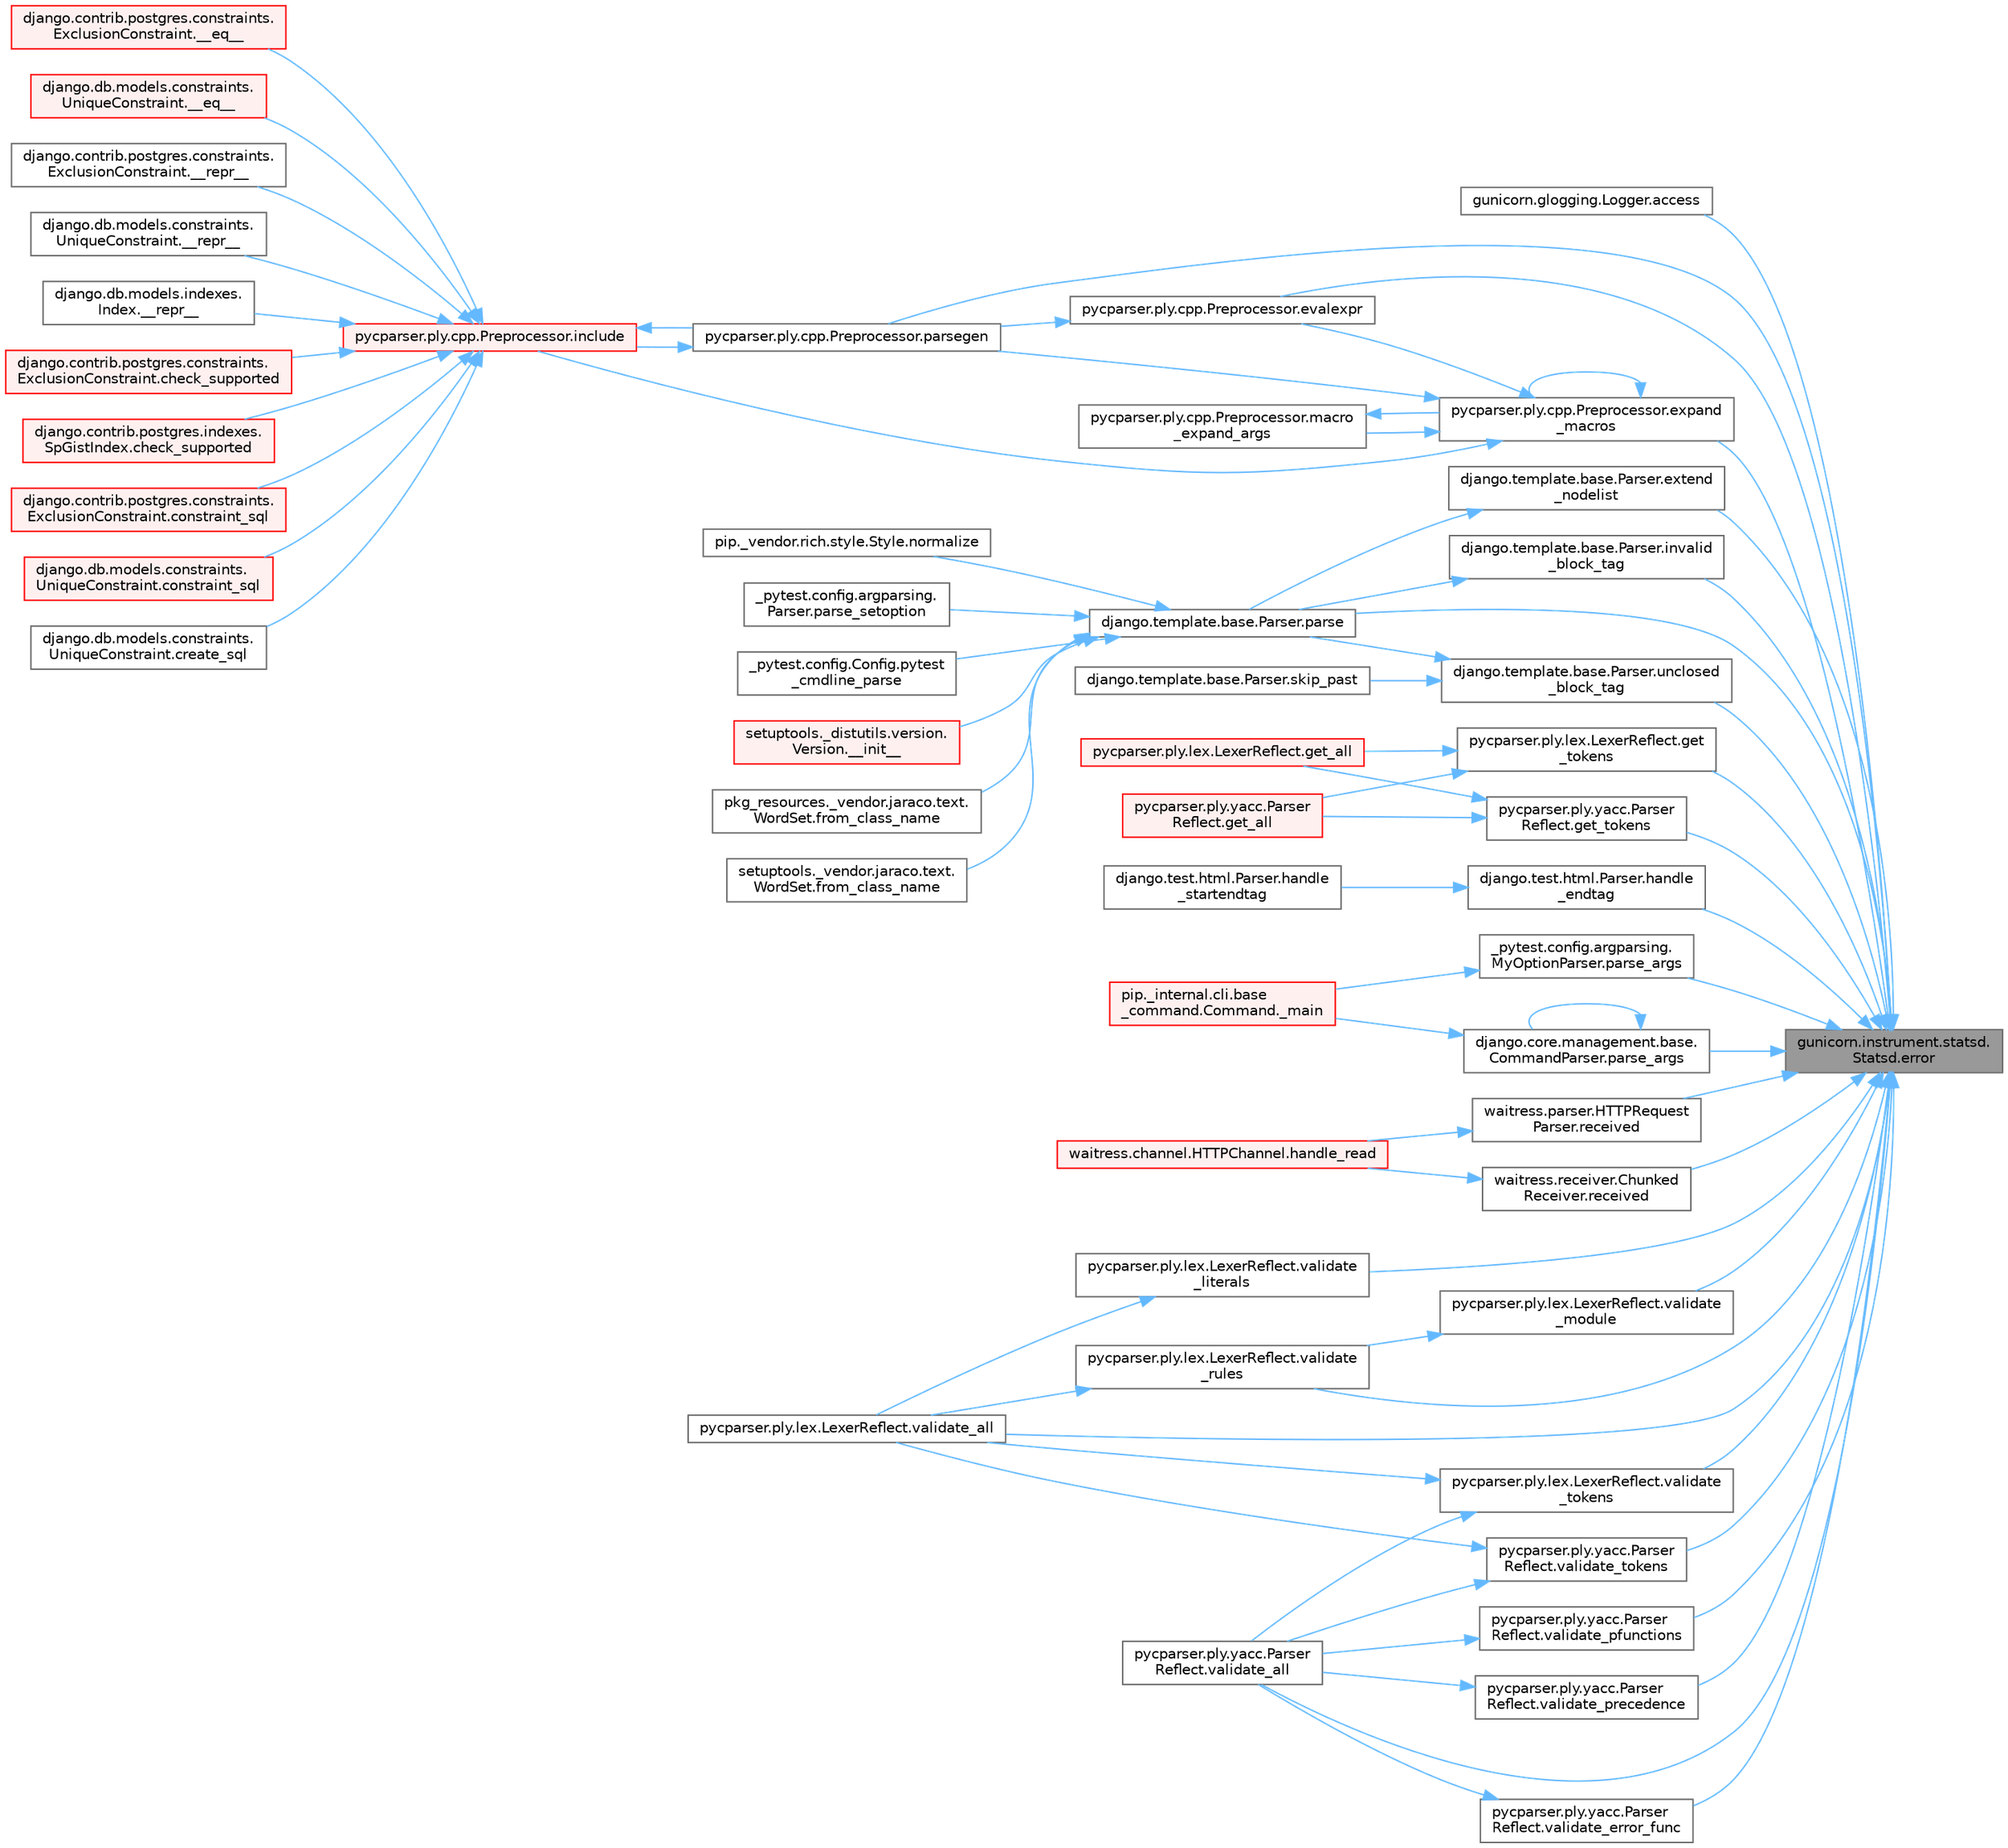 digraph "gunicorn.instrument.statsd.Statsd.error"
{
 // LATEX_PDF_SIZE
  bgcolor="transparent";
  edge [fontname=Helvetica,fontsize=10,labelfontname=Helvetica,labelfontsize=10];
  node [fontname=Helvetica,fontsize=10,shape=box,height=0.2,width=0.4];
  rankdir="RL";
  Node1 [id="Node000001",label="gunicorn.instrument.statsd.\lStatsd.error",height=0.2,width=0.4,color="gray40", fillcolor="grey60", style="filled", fontcolor="black",tooltip=" "];
  Node1 -> Node2 [id="edge1_Node000001_Node000002",dir="back",color="steelblue1",style="solid",tooltip=" "];
  Node2 [id="Node000002",label="gunicorn.glogging.Logger.access",height=0.2,width=0.4,color="grey40", fillcolor="white", style="filled",URL="$classgunicorn_1_1glogging_1_1_logger.html#a3b9fcb2cb9d7803a849f41d52df08b4b",tooltip=" "];
  Node1 -> Node3 [id="edge2_Node000001_Node000003",dir="back",color="steelblue1",style="solid",tooltip=" "];
  Node3 [id="Node000003",label="pycparser.ply.cpp.Preprocessor.evalexpr",height=0.2,width=0.4,color="grey40", fillcolor="white", style="filled",URL="$classpycparser_1_1ply_1_1cpp_1_1_preprocessor.html#a3c16ad6c28242d1214d20158b02ecabd",tooltip=" "];
  Node3 -> Node4 [id="edge3_Node000003_Node000004",dir="back",color="steelblue1",style="solid",tooltip=" "];
  Node4 [id="Node000004",label="pycparser.ply.cpp.Preprocessor.parsegen",height=0.2,width=0.4,color="grey40", fillcolor="white", style="filled",URL="$classpycparser_1_1ply_1_1cpp_1_1_preprocessor.html#aad71ed64ebab07f9eafb0b36f9108723",tooltip=" "];
  Node4 -> Node5 [id="edge4_Node000004_Node000005",dir="back",color="steelblue1",style="solid",tooltip=" "];
  Node5 [id="Node000005",label="pycparser.ply.cpp.Preprocessor.include",height=0.2,width=0.4,color="red", fillcolor="#FFF0F0", style="filled",URL="$classpycparser_1_1ply_1_1cpp_1_1_preprocessor.html#aa91b0516d72dcf45e3d21b35b84ea1e0",tooltip=" "];
  Node5 -> Node6 [id="edge5_Node000005_Node000006",dir="back",color="steelblue1",style="solid",tooltip=" "];
  Node6 [id="Node000006",label="django.contrib.postgres.constraints.\lExclusionConstraint.__eq__",height=0.2,width=0.4,color="red", fillcolor="#FFF0F0", style="filled",URL="$classdjango_1_1contrib_1_1postgres_1_1constraints_1_1_exclusion_constraint.html#af496d048323e51177e1239475f9fe47c",tooltip=" "];
  Node5 -> Node15 [id="edge6_Node000005_Node000015",dir="back",color="steelblue1",style="solid",tooltip=" "];
  Node15 [id="Node000015",label="django.db.models.constraints.\lUniqueConstraint.__eq__",height=0.2,width=0.4,color="red", fillcolor="#FFF0F0", style="filled",URL="$classdjango_1_1db_1_1models_1_1constraints_1_1_unique_constraint.html#a1a877e5c6def4673a480b3fd44e3ad19",tooltip=" "];
  Node5 -> Node16 [id="edge7_Node000005_Node000016",dir="back",color="steelblue1",style="solid",tooltip=" "];
  Node16 [id="Node000016",label="django.contrib.postgres.constraints.\lExclusionConstraint.__repr__",height=0.2,width=0.4,color="grey40", fillcolor="white", style="filled",URL="$classdjango_1_1contrib_1_1postgres_1_1constraints_1_1_exclusion_constraint.html#a0771594ced240daa3e783f821d28adb5",tooltip=" "];
  Node5 -> Node17 [id="edge8_Node000005_Node000017",dir="back",color="steelblue1",style="solid",tooltip=" "];
  Node17 [id="Node000017",label="django.db.models.constraints.\lUniqueConstraint.__repr__",height=0.2,width=0.4,color="grey40", fillcolor="white", style="filled",URL="$classdjango_1_1db_1_1models_1_1constraints_1_1_unique_constraint.html#a182454ed288d36d2033f34e2442e63b6",tooltip=" "];
  Node5 -> Node18 [id="edge9_Node000005_Node000018",dir="back",color="steelblue1",style="solid",tooltip=" "];
  Node18 [id="Node000018",label="django.db.models.indexes.\lIndex.__repr__",height=0.2,width=0.4,color="grey40", fillcolor="white", style="filled",URL="$classdjango_1_1db_1_1models_1_1indexes_1_1_index.html#a491779817a13ed7b81a3fa01cb34b2c6",tooltip=" "];
  Node5 -> Node19 [id="edge10_Node000005_Node000019",dir="back",color="steelblue1",style="solid",tooltip=" "];
  Node19 [id="Node000019",label="django.contrib.postgres.constraints.\lExclusionConstraint.check_supported",height=0.2,width=0.4,color="red", fillcolor="#FFF0F0", style="filled",URL="$classdjango_1_1contrib_1_1postgres_1_1constraints_1_1_exclusion_constraint.html#afce44af1fdf188bca4592f852eb897c3",tooltip=" "];
  Node5 -> Node22 [id="edge11_Node000005_Node000022",dir="back",color="steelblue1",style="solid",tooltip=" "];
  Node22 [id="Node000022",label="django.contrib.postgres.indexes.\lSpGistIndex.check_supported",height=0.2,width=0.4,color="red", fillcolor="#FFF0F0", style="filled",URL="$classdjango_1_1contrib_1_1postgres_1_1indexes_1_1_sp_gist_index.html#aa2d05c1b3c304ae928ef271c01011447",tooltip=" "];
  Node5 -> Node23 [id="edge12_Node000005_Node000023",dir="back",color="steelblue1",style="solid",tooltip=" "];
  Node23 [id="Node000023",label="django.contrib.postgres.constraints.\lExclusionConstraint.constraint_sql",height=0.2,width=0.4,color="red", fillcolor="#FFF0F0", style="filled",URL="$classdjango_1_1contrib_1_1postgres_1_1constraints_1_1_exclusion_constraint.html#a9c7786d94df04c688d948011958a68c1",tooltip=" "];
  Node5 -> Node24 [id="edge13_Node000005_Node000024",dir="back",color="steelblue1",style="solid",tooltip=" "];
  Node24 [id="Node000024",label="django.db.models.constraints.\lUniqueConstraint.constraint_sql",height=0.2,width=0.4,color="red", fillcolor="#FFF0F0", style="filled",URL="$classdjango_1_1db_1_1models_1_1constraints_1_1_unique_constraint.html#ad8e91d3d3fb576b5000de9908877754d",tooltip=" "];
  Node5 -> Node25 [id="edge14_Node000005_Node000025",dir="back",color="steelblue1",style="solid",tooltip=" "];
  Node25 [id="Node000025",label="django.db.models.constraints.\lUniqueConstraint.create_sql",height=0.2,width=0.4,color="grey40", fillcolor="white", style="filled",URL="$classdjango_1_1db_1_1models_1_1constraints_1_1_unique_constraint.html#ad0cc45d12329073fac8ae7b419a34cae",tooltip=" "];
  Node5 -> Node4 [id="edge15_Node000005_Node000004",dir="back",color="steelblue1",style="solid",tooltip=" "];
  Node1 -> Node1555 [id="edge16_Node000001_Node001555",dir="back",color="steelblue1",style="solid",tooltip=" "];
  Node1555 [id="Node001555",label="pycparser.ply.cpp.Preprocessor.expand\l_macros",height=0.2,width=0.4,color="grey40", fillcolor="white", style="filled",URL="$classpycparser_1_1ply_1_1cpp_1_1_preprocessor.html#a4ac7e926ac9f68ef96f58e704a570d42",tooltip=" "];
  Node1555 -> Node3 [id="edge17_Node001555_Node000003",dir="back",color="steelblue1",style="solid",tooltip=" "];
  Node1555 -> Node1555 [id="edge18_Node001555_Node001555",dir="back",color="steelblue1",style="solid",tooltip=" "];
  Node1555 -> Node5 [id="edge19_Node001555_Node000005",dir="back",color="steelblue1",style="solid",tooltip=" "];
  Node1555 -> Node1556 [id="edge20_Node001555_Node001556",dir="back",color="steelblue1",style="solid",tooltip=" "];
  Node1556 [id="Node001556",label="pycparser.ply.cpp.Preprocessor.macro\l_expand_args",height=0.2,width=0.4,color="grey40", fillcolor="white", style="filled",URL="$classpycparser_1_1ply_1_1cpp_1_1_preprocessor.html#a320b003959fb43eb0be175c9b80fea2d",tooltip=" "];
  Node1556 -> Node1555 [id="edge21_Node001556_Node001555",dir="back",color="steelblue1",style="solid",tooltip=" "];
  Node1555 -> Node4 [id="edge22_Node001555_Node000004",dir="back",color="steelblue1",style="solid",tooltip=" "];
  Node1 -> Node1557 [id="edge23_Node000001_Node001557",dir="back",color="steelblue1",style="solid",tooltip=" "];
  Node1557 [id="Node001557",label="django.template.base.Parser.extend\l_nodelist",height=0.2,width=0.4,color="grey40", fillcolor="white", style="filled",URL="$classdjango_1_1template_1_1base_1_1_parser.html#a18cc3b61dee227ebe679d5a97e219f55",tooltip=" "];
  Node1557 -> Node1558 [id="edge24_Node001557_Node001558",dir="back",color="steelblue1",style="solid",tooltip=" "];
  Node1558 [id="Node001558",label="django.template.base.Parser.parse",height=0.2,width=0.4,color="grey40", fillcolor="white", style="filled",URL="$classdjango_1_1template_1_1base_1_1_parser.html#adf49a6d849c5bc731f4dcd79bbd13e52",tooltip=" "];
  Node1558 -> Node1559 [id="edge25_Node001558_Node001559",dir="back",color="steelblue1",style="solid",tooltip=" "];
  Node1559 [id="Node001559",label="setuptools._distutils.version.\lVersion.__init__",height=0.2,width=0.4,color="red", fillcolor="#FFF0F0", style="filled",URL="$classsetuptools_1_1__distutils_1_1version_1_1_version.html#a6eb3c2f0d326644884717848b784e398",tooltip=" "];
  Node1558 -> Node1560 [id="edge26_Node001558_Node001560",dir="back",color="steelblue1",style="solid",tooltip=" "];
  Node1560 [id="Node001560",label="pkg_resources._vendor.jaraco.text.\lWordSet.from_class_name",height=0.2,width=0.4,color="grey40", fillcolor="white", style="filled",URL="$classpkg__resources_1_1__vendor_1_1jaraco_1_1text_1_1_word_set.html#a34e366f395f8e0b61e6b66a93bc8e848",tooltip=" "];
  Node1558 -> Node1561 [id="edge27_Node001558_Node001561",dir="back",color="steelblue1",style="solid",tooltip=" "];
  Node1561 [id="Node001561",label="setuptools._vendor.jaraco.text.\lWordSet.from_class_name",height=0.2,width=0.4,color="grey40", fillcolor="white", style="filled",URL="$classsetuptools_1_1__vendor_1_1jaraco_1_1text_1_1_word_set.html#acc6d49fea7948867996de1a704579124",tooltip=" "];
  Node1558 -> Node1562 [id="edge28_Node001558_Node001562",dir="back",color="steelblue1",style="solid",tooltip=" "];
  Node1562 [id="Node001562",label="pip._vendor.rich.style.Style.normalize",height=0.2,width=0.4,color="grey40", fillcolor="white", style="filled",URL="$classpip_1_1__vendor_1_1rich_1_1style_1_1_style.html#a702aa841b25a26307558cb52dcb12f0d",tooltip=" "];
  Node1558 -> Node1563 [id="edge29_Node001558_Node001563",dir="back",color="steelblue1",style="solid",tooltip=" "];
  Node1563 [id="Node001563",label="_pytest.config.argparsing.\lParser.parse_setoption",height=0.2,width=0.4,color="grey40", fillcolor="white", style="filled",URL="$class__pytest_1_1config_1_1argparsing_1_1_parser.html#a406b16cc4dad29c64f46812c624e203c",tooltip=" "];
  Node1558 -> Node1564 [id="edge30_Node001558_Node001564",dir="back",color="steelblue1",style="solid",tooltip=" "];
  Node1564 [id="Node001564",label="_pytest.config.Config.pytest\l_cmdline_parse",height=0.2,width=0.4,color="grey40", fillcolor="white", style="filled",URL="$class__pytest_1_1config_1_1_config.html#a87d1af36d8238d7df5315b782f91fc1d",tooltip=" "];
  Node1 -> Node1565 [id="edge31_Node000001_Node001565",dir="back",color="steelblue1",style="solid",tooltip=" "];
  Node1565 [id="Node001565",label="pycparser.ply.lex.LexerReflect.get\l_tokens",height=0.2,width=0.4,color="grey40", fillcolor="white", style="filled",URL="$classpycparser_1_1ply_1_1lex_1_1_lexer_reflect.html#a10983bce282c9b55abb82ce3807c6286",tooltip=" "];
  Node1565 -> Node1566 [id="edge32_Node001565_Node001566",dir="back",color="steelblue1",style="solid",tooltip=" "];
  Node1566 [id="Node001566",label="pycparser.ply.lex.LexerReflect.get_all",height=0.2,width=0.4,color="red", fillcolor="#FFF0F0", style="filled",URL="$classpycparser_1_1ply_1_1lex_1_1_lexer_reflect.html#a4726c4266e47d444a39bb9b01b73ef7d",tooltip=" "];
  Node1565 -> Node1506 [id="edge33_Node001565_Node001506",dir="back",color="steelblue1",style="solid",tooltip=" "];
  Node1506 [id="Node001506",label="pycparser.ply.yacc.Parser\lReflect.get_all",height=0.2,width=0.4,color="red", fillcolor="#FFF0F0", style="filled",URL="$classpycparser_1_1ply_1_1yacc_1_1_parser_reflect.html#a3bd6a068b6384b296166f90669530504",tooltip=" "];
  Node1 -> Node1567 [id="edge34_Node000001_Node001567",dir="back",color="steelblue1",style="solid",tooltip=" "];
  Node1567 [id="Node001567",label="pycparser.ply.yacc.Parser\lReflect.get_tokens",height=0.2,width=0.4,color="grey40", fillcolor="white", style="filled",URL="$classpycparser_1_1ply_1_1yacc_1_1_parser_reflect.html#a32a8391d1552f74d1fd812eec68dc908",tooltip=" "];
  Node1567 -> Node1566 [id="edge35_Node001567_Node001566",dir="back",color="steelblue1",style="solid",tooltip=" "];
  Node1567 -> Node1506 [id="edge36_Node001567_Node001506",dir="back",color="steelblue1",style="solid",tooltip=" "];
  Node1 -> Node1568 [id="edge37_Node000001_Node001568",dir="back",color="steelblue1",style="solid",tooltip=" "];
  Node1568 [id="Node001568",label="django.test.html.Parser.handle\l_endtag",height=0.2,width=0.4,color="grey40", fillcolor="white", style="filled",URL="$classdjango_1_1test_1_1html_1_1_parser.html#a884b3359f3c54327e1eb7315d24e003d",tooltip=" "];
  Node1568 -> Node1569 [id="edge38_Node001568_Node001569",dir="back",color="steelblue1",style="solid",tooltip=" "];
  Node1569 [id="Node001569",label="django.test.html.Parser.handle\l_startendtag",height=0.2,width=0.4,color="grey40", fillcolor="white", style="filled",URL="$classdjango_1_1test_1_1html_1_1_parser.html#a3d5c6af442187d52d229d18e4f87c2c2",tooltip=" "];
  Node1 -> Node1570 [id="edge39_Node000001_Node001570",dir="back",color="steelblue1",style="solid",tooltip=" "];
  Node1570 [id="Node001570",label="django.template.base.Parser.invalid\l_block_tag",height=0.2,width=0.4,color="grey40", fillcolor="white", style="filled",URL="$classdjango_1_1template_1_1base_1_1_parser.html#ad5b5b4e7969f94be4891ad344fb51af5",tooltip=" "];
  Node1570 -> Node1558 [id="edge40_Node001570_Node001558",dir="back",color="steelblue1",style="solid",tooltip=" "];
  Node1 -> Node1558 [id="edge41_Node000001_Node001558",dir="back",color="steelblue1",style="solid",tooltip=" "];
  Node1 -> Node1571 [id="edge42_Node000001_Node001571",dir="back",color="steelblue1",style="solid",tooltip=" "];
  Node1571 [id="Node001571",label="_pytest.config.argparsing.\lMyOptionParser.parse_args",height=0.2,width=0.4,color="grey40", fillcolor="white", style="filled",URL="$class__pytest_1_1config_1_1argparsing_1_1_my_option_parser.html#ab9c41ef7aa3563347d264f1b7a8a1a66",tooltip=" "];
  Node1571 -> Node1572 [id="edge43_Node001571_Node001572",dir="back",color="steelblue1",style="solid",tooltip=" "];
  Node1572 [id="Node001572",label="pip._internal.cli.base\l_command.Command._main",height=0.2,width=0.4,color="red", fillcolor="#FFF0F0", style="filled",URL="$classpip_1_1__internal_1_1cli_1_1base__command_1_1_command.html#a8bd305e8a444810d66cd9376bd3a63c9",tooltip=" "];
  Node1 -> Node1574 [id="edge44_Node000001_Node001574",dir="back",color="steelblue1",style="solid",tooltip=" "];
  Node1574 [id="Node001574",label="django.core.management.base.\lCommandParser.parse_args",height=0.2,width=0.4,color="grey40", fillcolor="white", style="filled",URL="$classdjango_1_1core_1_1management_1_1base_1_1_command_parser.html#a3bfc67243196388c65ea6d0755637db5",tooltip=" "];
  Node1574 -> Node1572 [id="edge45_Node001574_Node001572",dir="back",color="steelblue1",style="solid",tooltip=" "];
  Node1574 -> Node1574 [id="edge46_Node001574_Node001574",dir="back",color="steelblue1",style="solid",tooltip=" "];
  Node1 -> Node4 [id="edge47_Node000001_Node000004",dir="back",color="steelblue1",style="solid",tooltip=" "];
  Node1 -> Node1575 [id="edge48_Node000001_Node001575",dir="back",color="steelblue1",style="solid",tooltip=" "];
  Node1575 [id="Node001575",label="waitress.parser.HTTPRequest\lParser.received",height=0.2,width=0.4,color="grey40", fillcolor="white", style="filled",URL="$classwaitress_1_1parser_1_1_h_t_t_p_request_parser.html#a37aaf6b973fa4959ae4fe6fe4048fc24",tooltip=" "];
  Node1575 -> Node78 [id="edge49_Node001575_Node000078",dir="back",color="steelblue1",style="solid",tooltip=" "];
  Node78 [id="Node000078",label="waitress.channel.HTTPChannel.handle_read",height=0.2,width=0.4,color="red", fillcolor="#FFF0F0", style="filled",URL="$classwaitress_1_1channel_1_1_h_t_t_p_channel.html#a1d690aa5821ba04f0e06883c7d5791c1",tooltip=" "];
  Node1 -> Node1576 [id="edge50_Node000001_Node001576",dir="back",color="steelblue1",style="solid",tooltip=" "];
  Node1576 [id="Node001576",label="waitress.receiver.Chunked\lReceiver.received",height=0.2,width=0.4,color="grey40", fillcolor="white", style="filled",URL="$classwaitress_1_1receiver_1_1_chunked_receiver.html#a560337d435bad205b28d765329a3d9e0",tooltip=" "];
  Node1576 -> Node78 [id="edge51_Node001576_Node000078",dir="back",color="steelblue1",style="solid",tooltip=" "];
  Node1 -> Node1577 [id="edge52_Node000001_Node001577",dir="back",color="steelblue1",style="solid",tooltip=" "];
  Node1577 [id="Node001577",label="django.template.base.Parser.unclosed\l_block_tag",height=0.2,width=0.4,color="grey40", fillcolor="white", style="filled",URL="$classdjango_1_1template_1_1base_1_1_parser.html#a5ee190e13908db0573b7687deb43b639",tooltip=" "];
  Node1577 -> Node1558 [id="edge53_Node001577_Node001558",dir="back",color="steelblue1",style="solid",tooltip=" "];
  Node1577 -> Node1578 [id="edge54_Node001577_Node001578",dir="back",color="steelblue1",style="solid",tooltip=" "];
  Node1578 [id="Node001578",label="django.template.base.Parser.skip_past",height=0.2,width=0.4,color="grey40", fillcolor="white", style="filled",URL="$classdjango_1_1template_1_1base_1_1_parser.html#a72392545b9bed168737680aa4491807f",tooltip=" "];
  Node1 -> Node1579 [id="edge55_Node000001_Node001579",dir="back",color="steelblue1",style="solid",tooltip=" "];
  Node1579 [id="Node001579",label="pycparser.ply.lex.LexerReflect.validate_all",height=0.2,width=0.4,color="grey40", fillcolor="white", style="filled",URL="$classpycparser_1_1ply_1_1lex_1_1_lexer_reflect.html#a218bcca937278cc45093167729bfb7ac",tooltip=" "];
  Node1 -> Node1520 [id="edge56_Node000001_Node001520",dir="back",color="steelblue1",style="solid",tooltip=" "];
  Node1520 [id="Node001520",label="pycparser.ply.yacc.Parser\lReflect.validate_all",height=0.2,width=0.4,color="grey40", fillcolor="white", style="filled",URL="$classpycparser_1_1ply_1_1yacc_1_1_parser_reflect.html#a96ac0824424f670c89156918f699b845",tooltip=" "];
  Node1 -> Node1580 [id="edge57_Node000001_Node001580",dir="back",color="steelblue1",style="solid",tooltip=" "];
  Node1580 [id="Node001580",label="pycparser.ply.yacc.Parser\lReflect.validate_error_func",height=0.2,width=0.4,color="grey40", fillcolor="white", style="filled",URL="$classpycparser_1_1ply_1_1yacc_1_1_parser_reflect.html#abb7904164b127d4246ed5a91ddf741a8",tooltip=" "];
  Node1580 -> Node1520 [id="edge58_Node001580_Node001520",dir="back",color="steelblue1",style="solid",tooltip=" "];
  Node1 -> Node1581 [id="edge59_Node000001_Node001581",dir="back",color="steelblue1",style="solid",tooltip=" "];
  Node1581 [id="Node001581",label="pycparser.ply.lex.LexerReflect.validate\l_literals",height=0.2,width=0.4,color="grey40", fillcolor="white", style="filled",URL="$classpycparser_1_1ply_1_1lex_1_1_lexer_reflect.html#a7797d2874e80da683e656d5ba97f4a11",tooltip=" "];
  Node1581 -> Node1579 [id="edge60_Node001581_Node001579",dir="back",color="steelblue1",style="solid",tooltip=" "];
  Node1 -> Node1582 [id="edge61_Node000001_Node001582",dir="back",color="steelblue1",style="solid",tooltip=" "];
  Node1582 [id="Node001582",label="pycparser.ply.lex.LexerReflect.validate\l_module",height=0.2,width=0.4,color="grey40", fillcolor="white", style="filled",URL="$classpycparser_1_1ply_1_1lex_1_1_lexer_reflect.html#ac4c78bbfe7d389bff02bd7fb7222d4f9",tooltip=" "];
  Node1582 -> Node1583 [id="edge62_Node001582_Node001583",dir="back",color="steelblue1",style="solid",tooltip=" "];
  Node1583 [id="Node001583",label="pycparser.ply.lex.LexerReflect.validate\l_rules",height=0.2,width=0.4,color="grey40", fillcolor="white", style="filled",URL="$classpycparser_1_1ply_1_1lex_1_1_lexer_reflect.html#a16c717b08e8dfb81b432995308be295a",tooltip=" "];
  Node1583 -> Node1579 [id="edge63_Node001583_Node001579",dir="back",color="steelblue1",style="solid",tooltip=" "];
  Node1 -> Node1584 [id="edge64_Node000001_Node001584",dir="back",color="steelblue1",style="solid",tooltip=" "];
  Node1584 [id="Node001584",label="pycparser.ply.yacc.Parser\lReflect.validate_pfunctions",height=0.2,width=0.4,color="grey40", fillcolor="white", style="filled",URL="$classpycparser_1_1ply_1_1yacc_1_1_parser_reflect.html#ad6caed0ceb47c1d26816271401d68b32",tooltip=" "];
  Node1584 -> Node1520 [id="edge65_Node001584_Node001520",dir="back",color="steelblue1",style="solid",tooltip=" "];
  Node1 -> Node1585 [id="edge66_Node000001_Node001585",dir="back",color="steelblue1",style="solid",tooltip=" "];
  Node1585 [id="Node001585",label="pycparser.ply.yacc.Parser\lReflect.validate_precedence",height=0.2,width=0.4,color="grey40", fillcolor="white", style="filled",URL="$classpycparser_1_1ply_1_1yacc_1_1_parser_reflect.html#a21d35acc015ce3c629247dc491dd9d20",tooltip=" "];
  Node1585 -> Node1520 [id="edge67_Node001585_Node001520",dir="back",color="steelblue1",style="solid",tooltip=" "];
  Node1 -> Node1583 [id="edge68_Node000001_Node001583",dir="back",color="steelblue1",style="solid",tooltip=" "];
  Node1 -> Node1586 [id="edge69_Node000001_Node001586",dir="back",color="steelblue1",style="solid",tooltip=" "];
  Node1586 [id="Node001586",label="pycparser.ply.lex.LexerReflect.validate\l_tokens",height=0.2,width=0.4,color="grey40", fillcolor="white", style="filled",URL="$classpycparser_1_1ply_1_1lex_1_1_lexer_reflect.html#a4bdc9e539877f748edefcd978105615b",tooltip=" "];
  Node1586 -> Node1579 [id="edge70_Node001586_Node001579",dir="back",color="steelblue1",style="solid",tooltip=" "];
  Node1586 -> Node1520 [id="edge71_Node001586_Node001520",dir="back",color="steelblue1",style="solid",tooltip=" "];
  Node1 -> Node1587 [id="edge72_Node000001_Node001587",dir="back",color="steelblue1",style="solid",tooltip=" "];
  Node1587 [id="Node001587",label="pycparser.ply.yacc.Parser\lReflect.validate_tokens",height=0.2,width=0.4,color="grey40", fillcolor="white", style="filled",URL="$classpycparser_1_1ply_1_1yacc_1_1_parser_reflect.html#a8fc22ab3debc6125e0b5cd26910f94f4",tooltip=" "];
  Node1587 -> Node1579 [id="edge73_Node001587_Node001579",dir="back",color="steelblue1",style="solid",tooltip=" "];
  Node1587 -> Node1520 [id="edge74_Node001587_Node001520",dir="back",color="steelblue1",style="solid",tooltip=" "];
}
